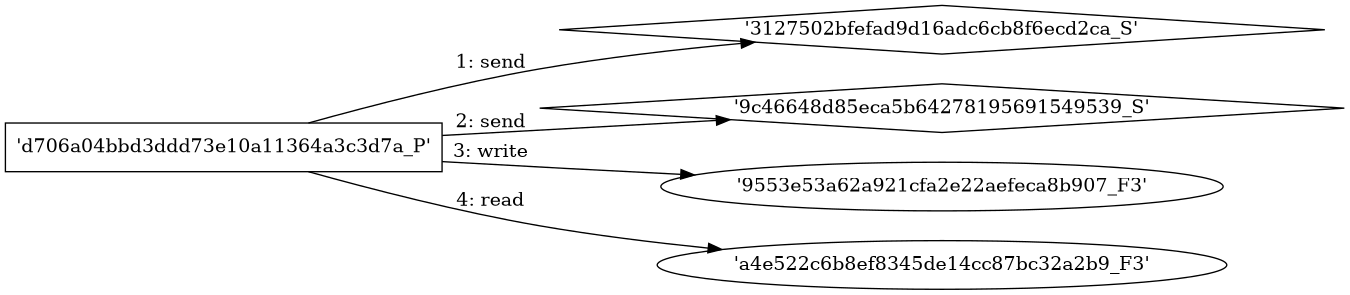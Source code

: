 digraph "D:\Learning\Paper\apt\基于CTI的攻击预警\Dataset\攻击图\ASGfromALLCTI\Vulnerability Spotlight Memory corruption vulnerability in Accusoft ImageGear.dot" {
rankdir="LR"
size="9"
fixedsize="false"
splines="true"
nodesep=0.3
ranksep=0
fontsize=10
overlap="scalexy"
engine= "neato"
	"'3127502bfefad9d16adc6cb8f6ecd2ca_S'" [node_type=Socket shape=diamond]
	"'d706a04bbd3ddd73e10a11364a3c3d7a_P'" [node_type=Process shape=box]
	"'d706a04bbd3ddd73e10a11364a3c3d7a_P'" -> "'3127502bfefad9d16adc6cb8f6ecd2ca_S'" [label="1: send"]
	"'9c46648d85eca5b64278195691549539_S'" [node_type=Socket shape=diamond]
	"'d706a04bbd3ddd73e10a11364a3c3d7a_P'" [node_type=Process shape=box]
	"'d706a04bbd3ddd73e10a11364a3c3d7a_P'" -> "'9c46648d85eca5b64278195691549539_S'" [label="2: send"]
	"'9553e53a62a921cfa2e22aefeca8b907_F3'" [node_type=file shape=ellipse]
	"'d706a04bbd3ddd73e10a11364a3c3d7a_P'" [node_type=Process shape=box]
	"'d706a04bbd3ddd73e10a11364a3c3d7a_P'" -> "'9553e53a62a921cfa2e22aefeca8b907_F3'" [label="3: write"]
	"'a4e522c6b8ef8345de14cc87bc32a2b9_F3'" [node_type=file shape=ellipse]
	"'d706a04bbd3ddd73e10a11364a3c3d7a_P'" [node_type=Process shape=box]
	"'d706a04bbd3ddd73e10a11364a3c3d7a_P'" -> "'a4e522c6b8ef8345de14cc87bc32a2b9_F3'" [label="4: read"]
}
